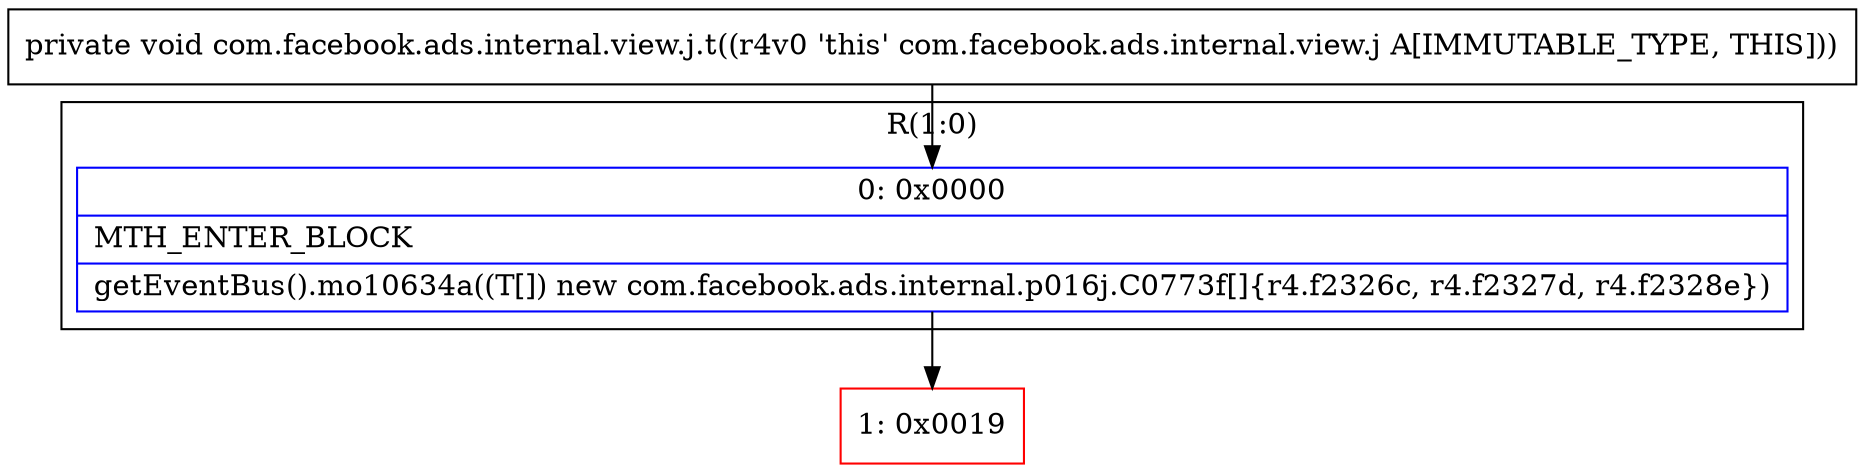 digraph "CFG forcom.facebook.ads.internal.view.j.t()V" {
subgraph cluster_Region_1843889862 {
label = "R(1:0)";
node [shape=record,color=blue];
Node_0 [shape=record,label="{0\:\ 0x0000|MTH_ENTER_BLOCK\l|getEventBus().mo10634a((T[]) new com.facebook.ads.internal.p016j.C0773f[]\{r4.f2326c, r4.f2327d, r4.f2328e\})\l}"];
}
Node_1 [shape=record,color=red,label="{1\:\ 0x0019}"];
MethodNode[shape=record,label="{private void com.facebook.ads.internal.view.j.t((r4v0 'this' com.facebook.ads.internal.view.j A[IMMUTABLE_TYPE, THIS])) }"];
MethodNode -> Node_0;
Node_0 -> Node_1;
}

